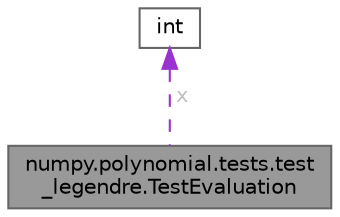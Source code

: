 digraph "numpy.polynomial.tests.test_legendre.TestEvaluation"
{
 // LATEX_PDF_SIZE
  bgcolor="transparent";
  edge [fontname=Helvetica,fontsize=10,labelfontname=Helvetica,labelfontsize=10];
  node [fontname=Helvetica,fontsize=10,shape=box,height=0.2,width=0.4];
  Node1 [id="Node000001",label="numpy.polynomial.tests.test\l_legendre.TestEvaluation",height=0.2,width=0.4,color="gray40", fillcolor="grey60", style="filled", fontcolor="black",tooltip=" "];
  Node2 -> Node1 [id="edge2_Node000001_Node000002",dir="back",color="darkorchid3",style="dashed",tooltip=" ",label=" x",fontcolor="grey" ];
  Node2 [id="Node000002",label="int",height=0.2,width=0.4,color="gray40", fillcolor="white", style="filled",tooltip=" "];
}
